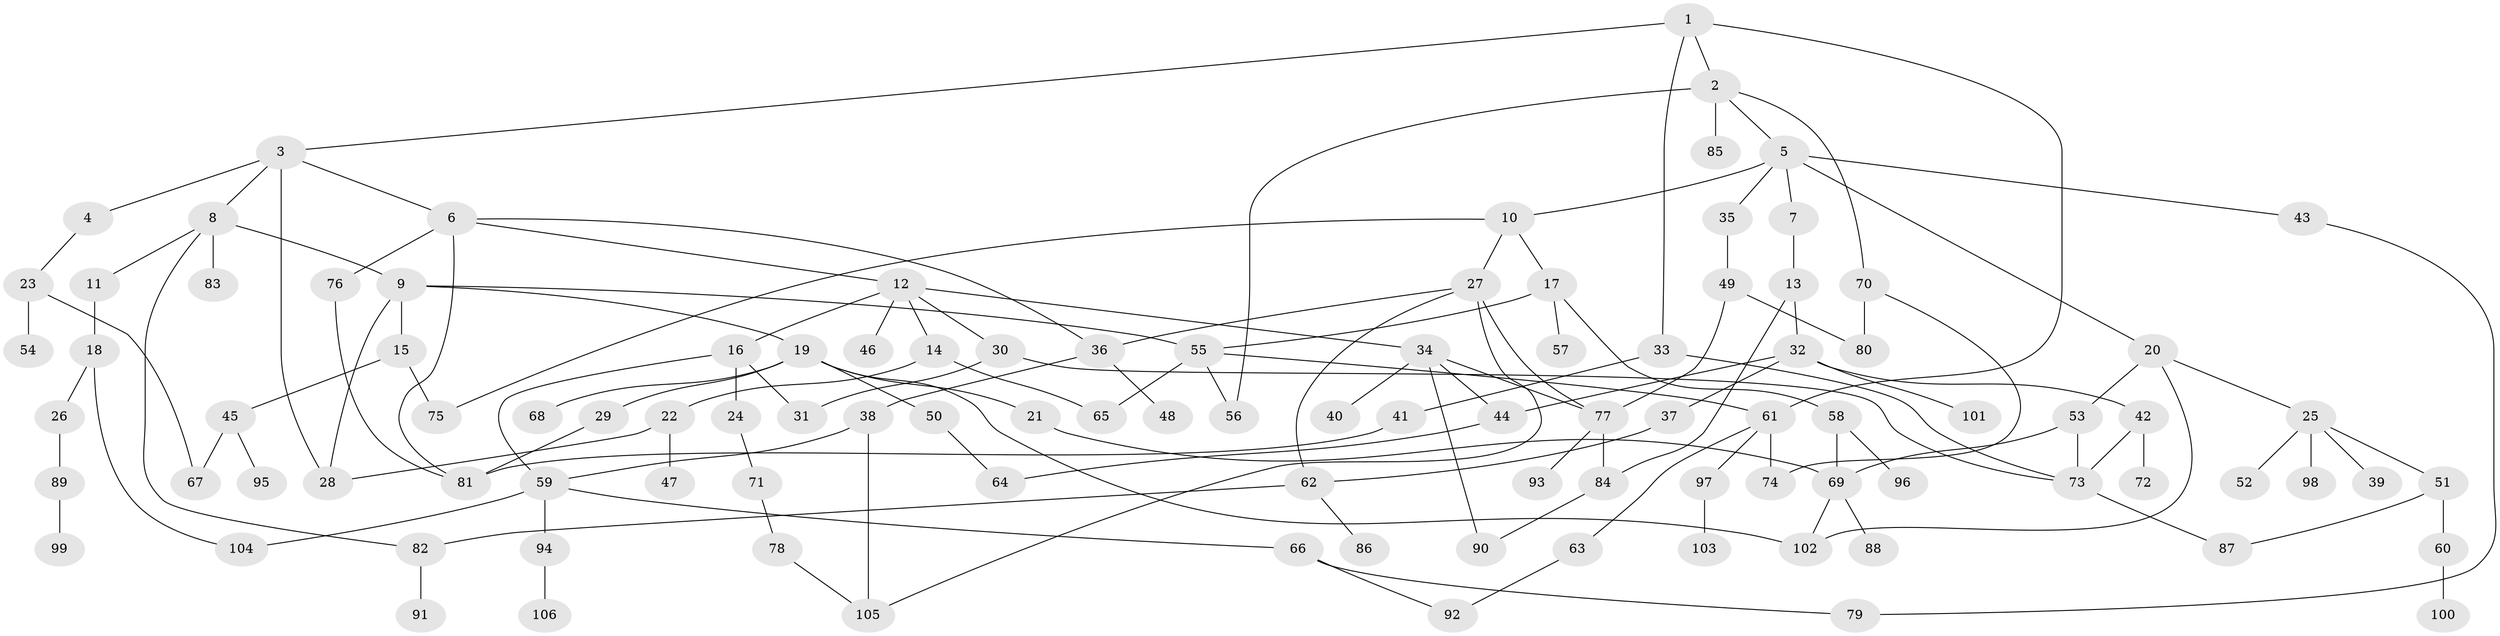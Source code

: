 // Generated by graph-tools (version 1.1) at 2025/01/03/09/25 03:01:09]
// undirected, 106 vertices, 142 edges
graph export_dot {
graph [start="1"]
  node [color=gray90,style=filled];
  1;
  2;
  3;
  4;
  5;
  6;
  7;
  8;
  9;
  10;
  11;
  12;
  13;
  14;
  15;
  16;
  17;
  18;
  19;
  20;
  21;
  22;
  23;
  24;
  25;
  26;
  27;
  28;
  29;
  30;
  31;
  32;
  33;
  34;
  35;
  36;
  37;
  38;
  39;
  40;
  41;
  42;
  43;
  44;
  45;
  46;
  47;
  48;
  49;
  50;
  51;
  52;
  53;
  54;
  55;
  56;
  57;
  58;
  59;
  60;
  61;
  62;
  63;
  64;
  65;
  66;
  67;
  68;
  69;
  70;
  71;
  72;
  73;
  74;
  75;
  76;
  77;
  78;
  79;
  80;
  81;
  82;
  83;
  84;
  85;
  86;
  87;
  88;
  89;
  90;
  91;
  92;
  93;
  94;
  95;
  96;
  97;
  98;
  99;
  100;
  101;
  102;
  103;
  104;
  105;
  106;
  1 -- 2;
  1 -- 3;
  1 -- 33;
  1 -- 61;
  2 -- 5;
  2 -- 70;
  2 -- 85;
  2 -- 56;
  3 -- 4;
  3 -- 6;
  3 -- 8;
  3 -- 28;
  4 -- 23;
  5 -- 7;
  5 -- 10;
  5 -- 20;
  5 -- 35;
  5 -- 43;
  6 -- 12;
  6 -- 36;
  6 -- 76;
  6 -- 81;
  7 -- 13;
  8 -- 9;
  8 -- 11;
  8 -- 82;
  8 -- 83;
  9 -- 15;
  9 -- 19;
  9 -- 28;
  9 -- 55;
  10 -- 17;
  10 -- 27;
  10 -- 75;
  11 -- 18;
  12 -- 14;
  12 -- 16;
  12 -- 30;
  12 -- 34;
  12 -- 46;
  13 -- 32;
  13 -- 84;
  14 -- 22;
  14 -- 65;
  15 -- 45;
  15 -- 75;
  16 -- 24;
  16 -- 31;
  16 -- 59;
  17 -- 55;
  17 -- 57;
  17 -- 58;
  18 -- 26;
  18 -- 104;
  19 -- 21;
  19 -- 29;
  19 -- 50;
  19 -- 68;
  19 -- 102;
  20 -- 25;
  20 -- 53;
  20 -- 102;
  21 -- 69;
  22 -- 47;
  22 -- 28;
  23 -- 54;
  23 -- 67;
  24 -- 71;
  25 -- 39;
  25 -- 51;
  25 -- 52;
  25 -- 98;
  26 -- 89;
  27 -- 77;
  27 -- 105;
  27 -- 62;
  27 -- 36;
  29 -- 81;
  30 -- 31;
  30 -- 73;
  32 -- 37;
  32 -- 42;
  32 -- 101;
  32 -- 44;
  33 -- 41;
  33 -- 73;
  34 -- 40;
  34 -- 44;
  34 -- 90;
  34 -- 77;
  35 -- 49;
  36 -- 38;
  36 -- 48;
  37 -- 62;
  38 -- 59;
  38 -- 105;
  41 -- 81;
  42 -- 72;
  42 -- 73;
  43 -- 79;
  44 -- 64;
  45 -- 67;
  45 -- 95;
  49 -- 80;
  49 -- 77;
  50 -- 64;
  51 -- 60;
  51 -- 87;
  53 -- 69;
  53 -- 73;
  55 -- 56;
  55 -- 61;
  55 -- 65;
  58 -- 96;
  58 -- 69;
  59 -- 66;
  59 -- 94;
  59 -- 104;
  60 -- 100;
  61 -- 63;
  61 -- 74;
  61 -- 97;
  62 -- 86;
  62 -- 82;
  63 -- 92;
  66 -- 92;
  66 -- 79;
  69 -- 88;
  69 -- 102;
  70 -- 80;
  70 -- 74;
  71 -- 78;
  73 -- 87;
  76 -- 81;
  77 -- 84;
  77 -- 93;
  78 -- 105;
  82 -- 91;
  84 -- 90;
  89 -- 99;
  94 -- 106;
  97 -- 103;
}
